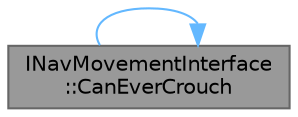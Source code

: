 digraph "INavMovementInterface::CanEverCrouch"
{
 // INTERACTIVE_SVG=YES
 // LATEX_PDF_SIZE
  bgcolor="transparent";
  edge [fontname=Helvetica,fontsize=10,labelfontname=Helvetica,labelfontsize=10];
  node [fontname=Helvetica,fontsize=10,shape=box,height=0.2,width=0.4];
  rankdir="RL";
  Node1 [id="Node000001",label="INavMovementInterface\l::CanEverCrouch",height=0.2,width=0.4,color="gray40", fillcolor="grey60", style="filled", fontcolor="black",tooltip="Returns true if agent can crouch."];
  Node1 -> Node1 [id="edge1_Node000001_Node000001",dir="back",color="steelblue1",style="solid",tooltip=" "];
}
